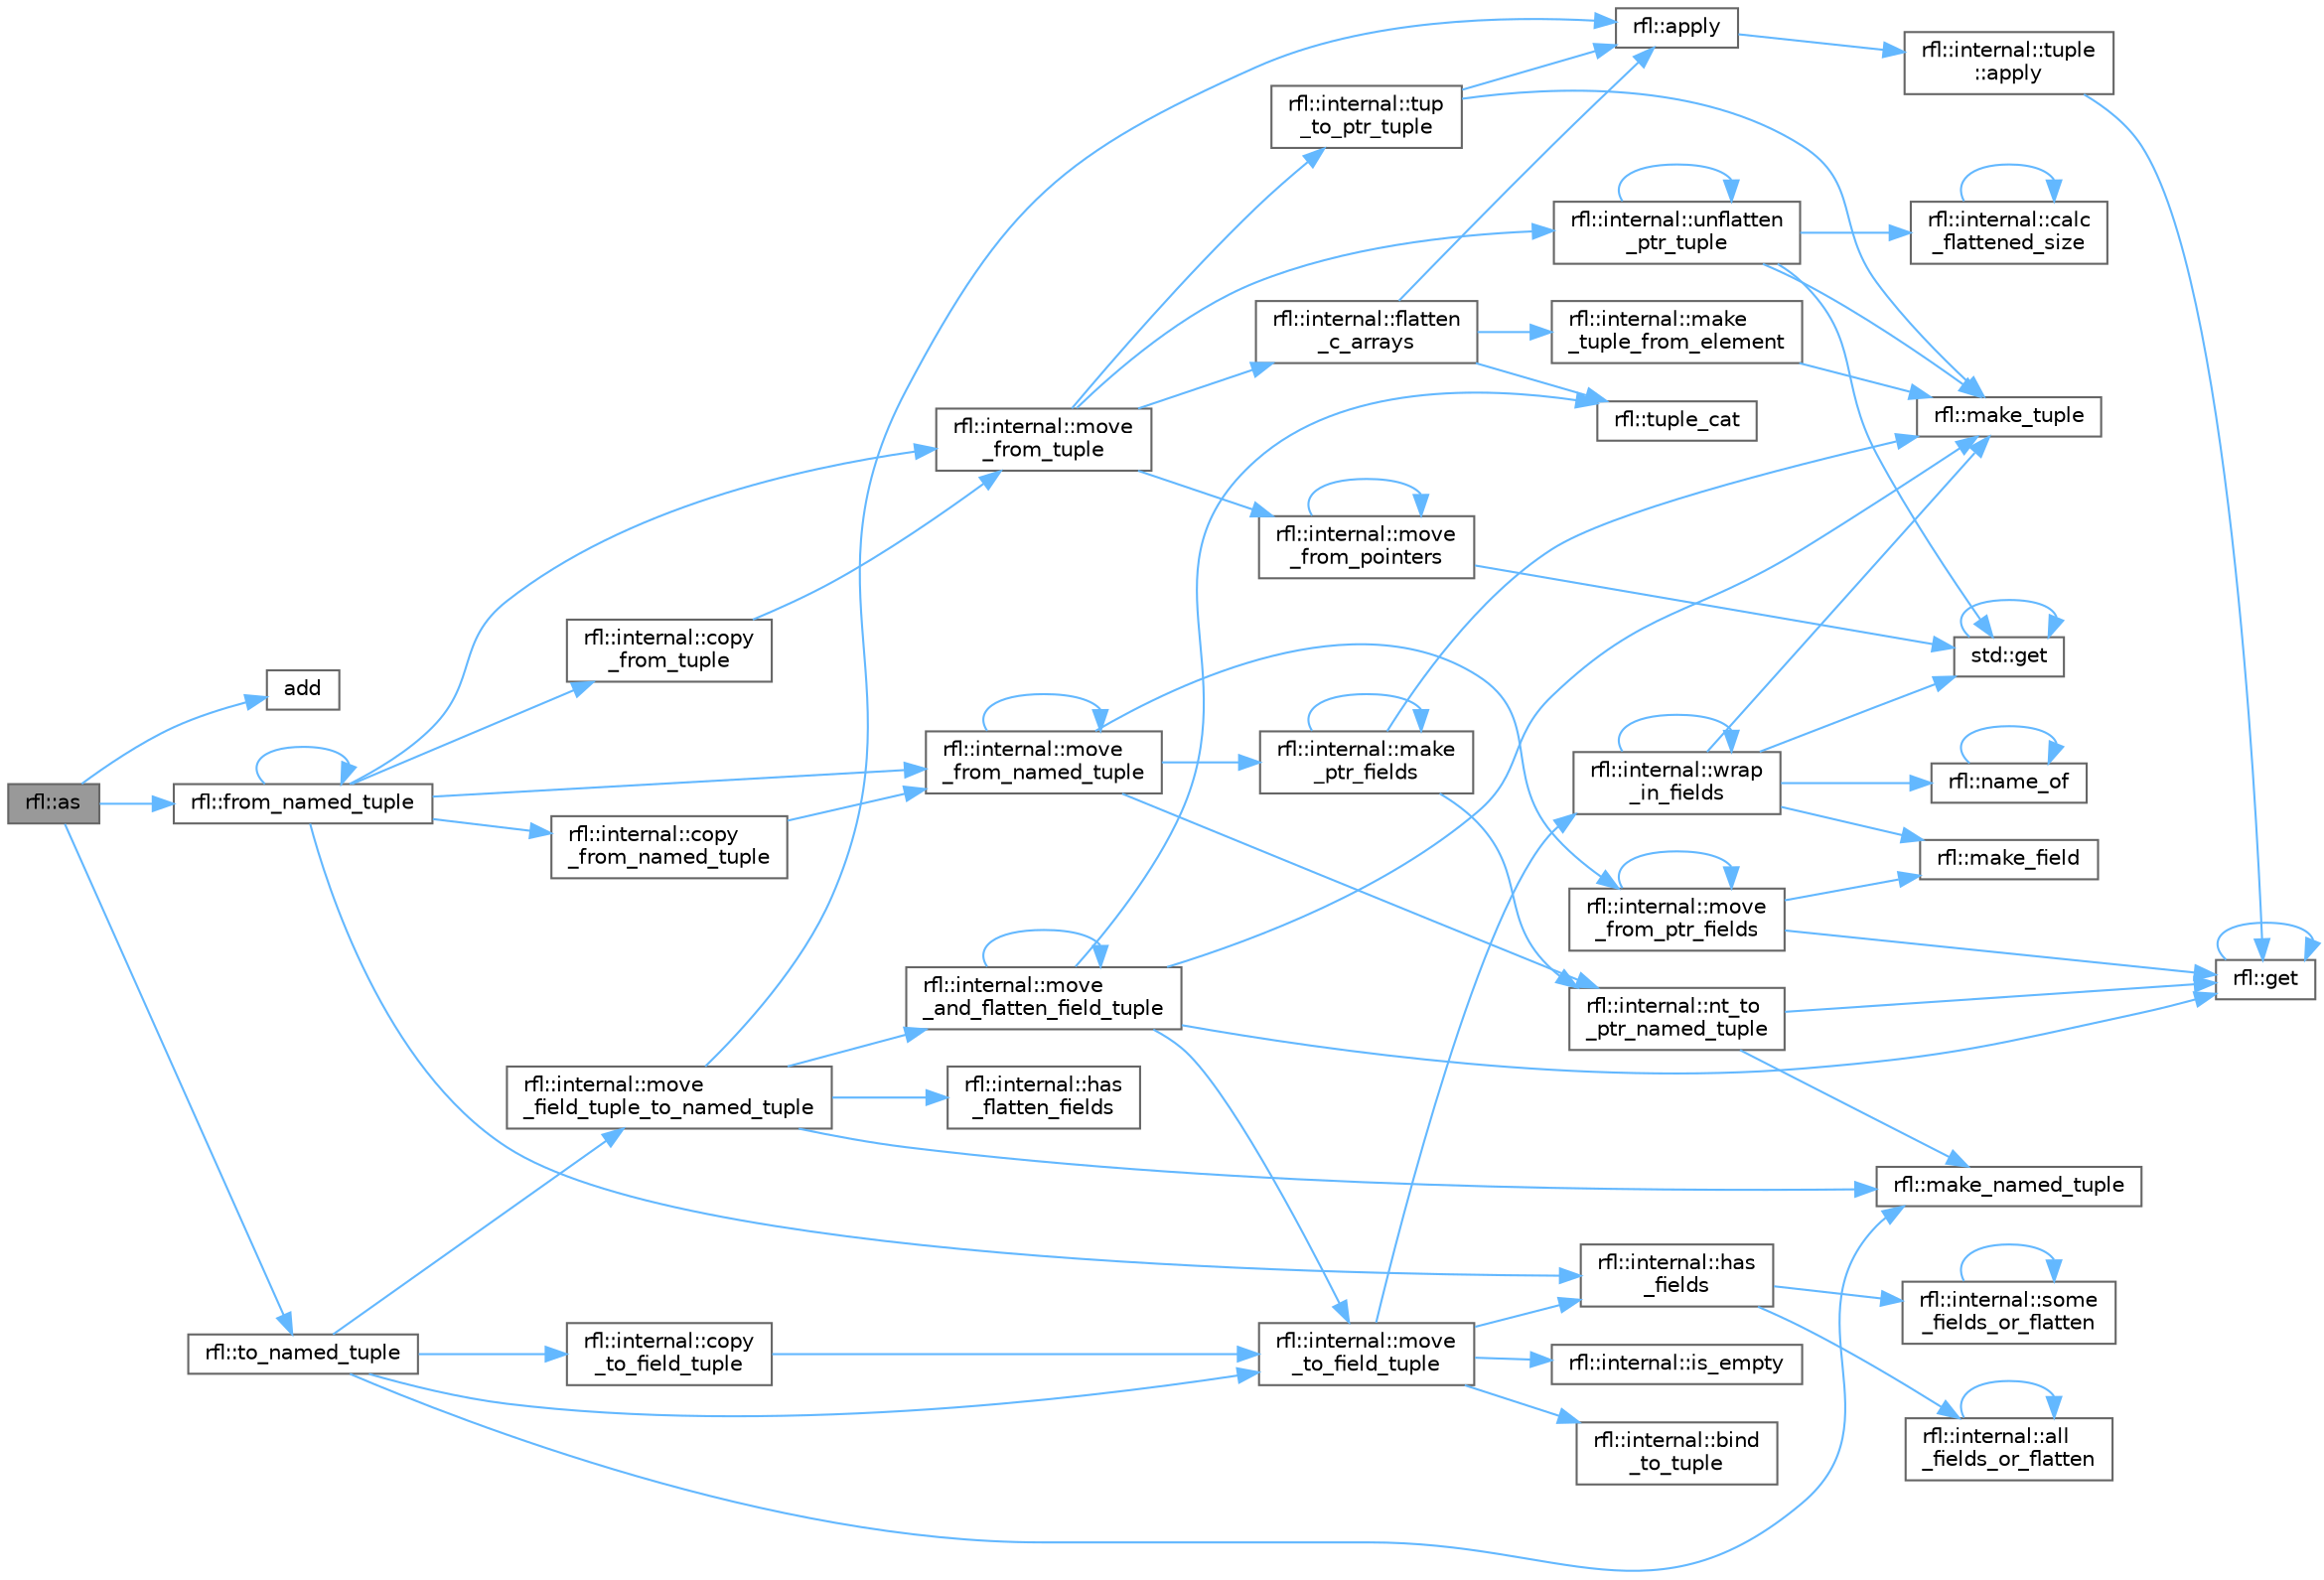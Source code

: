 digraph "rfl::as"
{
 // LATEX_PDF_SIZE
  bgcolor="transparent";
  edge [fontname=Helvetica,fontsize=10,labelfontname=Helvetica,labelfontsize=10];
  node [fontname=Helvetica,fontsize=10,shape=box,height=0.2,width=0.4];
  rankdir="LR";
  Node1 [id="Node000001",label="rfl::as",height=0.2,width=0.4,color="gray40", fillcolor="grey60", style="filled", fontcolor="black",tooltip="Generates a type T from the input values."];
  Node1 -> Node2 [id="edge73_Node000001_Node000002",color="steelblue1",style="solid",tooltip=" "];
  Node2 [id="Node000002",label="add",height=0.2,width=0.4,color="grey40", fillcolor="white", style="filled",URL="$benchmarks_2hetero__traversal_2graph_8hpp.html#a9836634ebb2ae079fb18b97205218838",tooltip=" "];
  Node1 -> Node3 [id="edge74_Node000001_Node000003",color="steelblue1",style="solid",tooltip=" "];
  Node3 [id="Node000003",label="rfl::from_named_tuple",height=0.2,width=0.4,color="grey40", fillcolor="white", style="filled",URL="$namespacerfl.html#a5acb20e6bf6611a2a9f26931513b29f7",tooltip="Generates the struct T from a named tuple."];
  Node3 -> Node4 [id="edge75_Node000003_Node000004",color="steelblue1",style="solid",tooltip=" "];
  Node4 [id="Node000004",label="rfl::internal::copy\l_from_named_tuple",height=0.2,width=0.4,color="grey40", fillcolor="white", style="filled",URL="$namespacerfl_1_1internal.html#ab3bd6885f048d2dd9270744a69ab474b",tooltip=" "];
  Node4 -> Node5 [id="edge76_Node000004_Node000005",color="steelblue1",style="solid",tooltip=" "];
  Node5 [id="Node000005",label="rfl::internal::move\l_from_named_tuple",height=0.2,width=0.4,color="grey40", fillcolor="white", style="filled",URL="$namespacerfl_1_1internal.html#ab32dd6fffdd61ee4235ef38c202990c4",tooltip=" "];
  Node5 -> Node6 [id="edge77_Node000005_Node000006",color="steelblue1",style="solid",tooltip=" "];
  Node6 [id="Node000006",label="rfl::internal::make\l_ptr_fields",height=0.2,width=0.4,color="grey40", fillcolor="white", style="filled",URL="$namespacerfl_1_1internal.html#acab75218f966cc941905524aedb58c02",tooltip=" "];
  Node6 -> Node6 [id="edge78_Node000006_Node000006",color="steelblue1",style="solid",tooltip=" "];
  Node6 -> Node7 [id="edge79_Node000006_Node000007",color="steelblue1",style="solid",tooltip=" "];
  Node7 [id="Node000007",label="rfl::make_tuple",height=0.2,width=0.4,color="grey40", fillcolor="white", style="filled",URL="$namespacerfl.html#ac71a9ec8b4d8fd347719083ec38c00f9",tooltip=" "];
  Node6 -> Node8 [id="edge80_Node000006_Node000008",color="steelblue1",style="solid",tooltip=" "];
  Node8 [id="Node000008",label="rfl::internal::nt_to\l_ptr_named_tuple",height=0.2,width=0.4,color="grey40", fillcolor="white", style="filled",URL="$namespacerfl_1_1internal.html#a444ef522c6d66572aa5cd3ccde829885",tooltip=" "];
  Node8 -> Node9 [id="edge81_Node000008_Node000009",color="steelblue1",style="solid",tooltip=" "];
  Node9 [id="Node000009",label="rfl::get",height=0.2,width=0.4,color="grey40", fillcolor="white", style="filled",URL="$namespacerfl.html#ac379420409251e5a3c0bea4a701daf0a",tooltip="Gets a field by index."];
  Node9 -> Node9 [id="edge82_Node000009_Node000009",color="steelblue1",style="solid",tooltip=" "];
  Node8 -> Node10 [id="edge83_Node000008_Node000010",color="steelblue1",style="solid",tooltip=" "];
  Node10 [id="Node000010",label="rfl::make_named_tuple",height=0.2,width=0.4,color="grey40", fillcolor="white", style="filled",URL="$namespacerfl.html#a19523aa875e6c36af474a97f28ed4002",tooltip="Explicit overload for creating empty named tuples."];
  Node5 -> Node5 [id="edge84_Node000005_Node000005",color="steelblue1",style="solid",tooltip=" "];
  Node5 -> Node11 [id="edge85_Node000005_Node000011",color="steelblue1",style="solid",tooltip=" "];
  Node11 [id="Node000011",label="rfl::internal::move\l_from_ptr_fields",height=0.2,width=0.4,color="grey40", fillcolor="white", style="filled",URL="$namespacerfl_1_1internal.html#a03c1925837f521514ca0ea0fbe67d70e",tooltip=" "];
  Node11 -> Node9 [id="edge86_Node000011_Node000009",color="steelblue1",style="solid",tooltip=" "];
  Node11 -> Node12 [id="edge87_Node000011_Node000012",color="steelblue1",style="solid",tooltip=" "];
  Node12 [id="Node000012",label="rfl::make_field",height=0.2,width=0.4,color="grey40", fillcolor="white", style="filled",URL="$namespacerfl.html#afb5f68a22d5b6a42a5b4477c35559ce9",tooltip=" "];
  Node11 -> Node11 [id="edge88_Node000011_Node000011",color="steelblue1",style="solid",tooltip=" "];
  Node5 -> Node8 [id="edge89_Node000005_Node000008",color="steelblue1",style="solid",tooltip=" "];
  Node3 -> Node13 [id="edge90_Node000003_Node000013",color="steelblue1",style="solid",tooltip=" "];
  Node13 [id="Node000013",label="rfl::internal::copy\l_from_tuple",height=0.2,width=0.4,color="grey40", fillcolor="white", style="filled",URL="$namespacerfl_1_1internal.html#abce9ff0c0618bc65381a2aed73229b55",tooltip=" "];
  Node13 -> Node14 [id="edge91_Node000013_Node000014",color="steelblue1",style="solid",tooltip=" "];
  Node14 [id="Node000014",label="rfl::internal::move\l_from_tuple",height=0.2,width=0.4,color="grey40", fillcolor="white", style="filled",URL="$namespacerfl_1_1internal.html#aa58e4e2d4ccf232ed60b5bea51401016",tooltip=" "];
  Node14 -> Node15 [id="edge92_Node000014_Node000015",color="steelblue1",style="solid",tooltip=" "];
  Node15 [id="Node000015",label="rfl::internal::flatten\l_c_arrays",height=0.2,width=0.4,color="grey40", fillcolor="white", style="filled",URL="$namespacerfl_1_1internal.html#a4dbe8a580a54b7cfff0344890e6392c1",tooltip=" "];
  Node15 -> Node16 [id="edge93_Node000015_Node000016",color="steelblue1",style="solid",tooltip=" "];
  Node16 [id="Node000016",label="rfl::apply",height=0.2,width=0.4,color="grey40", fillcolor="white", style="filled",URL="$namespacerfl.html#aaa94742afd7fde0d6d6cc59ae6d92989",tooltip=" "];
  Node16 -> Node17 [id="edge94_Node000016_Node000017",color="steelblue1",style="solid",tooltip=" "];
  Node17 [id="Node000017",label="rfl::internal::tuple\l::apply",height=0.2,width=0.4,color="grey40", fillcolor="white", style="filled",URL="$namespacerfl_1_1internal_1_1tuple.html#a5fe21ddba2943f200bc6c6e4d8d34e54",tooltip=" "];
  Node17 -> Node9 [id="edge95_Node000017_Node000009",color="steelblue1",style="solid",tooltip=" "];
  Node15 -> Node18 [id="edge96_Node000015_Node000018",color="steelblue1",style="solid",tooltip=" "];
  Node18 [id="Node000018",label="rfl::internal::make\l_tuple_from_element",height=0.2,width=0.4,color="grey40", fillcolor="white", style="filled",URL="$namespacerfl_1_1internal.html#abdf5e2782f11539609e4a3c769c48cd2",tooltip=" "];
  Node18 -> Node7 [id="edge97_Node000018_Node000007",color="steelblue1",style="solid",tooltip=" "];
  Node15 -> Node19 [id="edge98_Node000015_Node000019",color="steelblue1",style="solid",tooltip=" "];
  Node19 [id="Node000019",label="rfl::tuple_cat",height=0.2,width=0.4,color="grey40", fillcolor="white", style="filled",URL="$namespacerfl.html#ad4738e8acd2a03b1b2b01c6caa6b27e9",tooltip=" "];
  Node14 -> Node20 [id="edge99_Node000014_Node000020",color="steelblue1",style="solid",tooltip=" "];
  Node20 [id="Node000020",label="rfl::internal::move\l_from_pointers",height=0.2,width=0.4,color="grey40", fillcolor="white", style="filled",URL="$namespacerfl_1_1internal.html#ace41c57eb82cbceca911725521ec6eff",tooltip=" "];
  Node20 -> Node21 [id="edge100_Node000020_Node000021",color="steelblue1",style="solid",tooltip=" "];
  Node21 [id="Node000021",label="std::get",height=0.2,width=0.4,color="grey40", fillcolor="white", style="filled",URL="$namespacestd.html#aae41d8280b7ccc3f0e0a0be2dab21c8f",tooltip="Gets an element by index."];
  Node21 -> Node21 [id="edge101_Node000021_Node000021",color="steelblue1",style="solid",tooltip=" "];
  Node20 -> Node20 [id="edge102_Node000020_Node000020",color="steelblue1",style="solid",tooltip=" "];
  Node14 -> Node22 [id="edge103_Node000014_Node000022",color="steelblue1",style="solid",tooltip=" "];
  Node22 [id="Node000022",label="rfl::internal::tup\l_to_ptr_tuple",height=0.2,width=0.4,color="grey40", fillcolor="white", style="filled",URL="$namespacerfl_1_1internal.html#a6dffe4ba803a8738d1627a1037a5cd20",tooltip=" "];
  Node22 -> Node16 [id="edge104_Node000022_Node000016",color="steelblue1",style="solid",tooltip=" "];
  Node22 -> Node7 [id="edge105_Node000022_Node000007",color="steelblue1",style="solid",tooltip=" "];
  Node14 -> Node23 [id="edge106_Node000014_Node000023",color="steelblue1",style="solid",tooltip=" "];
  Node23 [id="Node000023",label="rfl::internal::unflatten\l_ptr_tuple",height=0.2,width=0.4,color="grey40", fillcolor="white", style="filled",URL="$namespacerfl_1_1internal.html#a85ffc3e445fc4ada6bfb09252d6dfc10",tooltip=" "];
  Node23 -> Node24 [id="edge107_Node000023_Node000024",color="steelblue1",style="solid",tooltip=" "];
  Node24 [id="Node000024",label="rfl::internal::calc\l_flattened_size",height=0.2,width=0.4,color="grey40", fillcolor="white", style="filled",URL="$namespacerfl_1_1internal.html#aeafc3ac45eed08b93136a6cee55e2c2a",tooltip=" "];
  Node24 -> Node24 [id="edge108_Node000024_Node000024",color="steelblue1",style="solid",tooltip=" "];
  Node23 -> Node21 [id="edge109_Node000023_Node000021",color="steelblue1",style="solid",tooltip=" "];
  Node23 -> Node7 [id="edge110_Node000023_Node000007",color="steelblue1",style="solid",tooltip=" "];
  Node23 -> Node23 [id="edge111_Node000023_Node000023",color="steelblue1",style="solid",tooltip=" "];
  Node3 -> Node3 [id="edge112_Node000003_Node000003",color="steelblue1",style="solid",tooltip=" "];
  Node3 -> Node25 [id="edge113_Node000003_Node000025",color="steelblue1",style="solid",tooltip=" "];
  Node25 [id="Node000025",label="rfl::internal::has\l_fields",height=0.2,width=0.4,color="grey40", fillcolor="white", style="filled",URL="$namespacerfl_1_1internal.html#a4bf6ff2224c907a5df21f524e650fd17",tooltip=" "];
  Node25 -> Node26 [id="edge114_Node000025_Node000026",color="steelblue1",style="solid",tooltip=" "];
  Node26 [id="Node000026",label="rfl::internal::all\l_fields_or_flatten",height=0.2,width=0.4,color="grey40", fillcolor="white", style="filled",URL="$namespacerfl_1_1internal.html#a012b9c8f5d6103eb084598eca9f9f631",tooltip=" "];
  Node26 -> Node26 [id="edge115_Node000026_Node000026",color="steelblue1",style="solid",tooltip=" "];
  Node25 -> Node27 [id="edge116_Node000025_Node000027",color="steelblue1",style="solid",tooltip=" "];
  Node27 [id="Node000027",label="rfl::internal::some\l_fields_or_flatten",height=0.2,width=0.4,color="grey40", fillcolor="white", style="filled",URL="$namespacerfl_1_1internal.html#a71c929c1a514d827549eb15d4355de92",tooltip=" "];
  Node27 -> Node27 [id="edge117_Node000027_Node000027",color="steelblue1",style="solid",tooltip=" "];
  Node3 -> Node5 [id="edge118_Node000003_Node000005",color="steelblue1",style="solid",tooltip=" "];
  Node3 -> Node14 [id="edge119_Node000003_Node000014",color="steelblue1",style="solid",tooltip=" "];
  Node1 -> Node28 [id="edge120_Node000001_Node000028",color="steelblue1",style="solid",tooltip=" "];
  Node28 [id="Node000028",label="rfl::to_named_tuple",height=0.2,width=0.4,color="grey40", fillcolor="white", style="filled",URL="$namespacerfl.html#a7d112596ec25825815ee5b2cae093110",tooltip=" "];
  Node28 -> Node29 [id="edge121_Node000028_Node000029",color="steelblue1",style="solid",tooltip=" "];
  Node29 [id="Node000029",label="rfl::internal::copy\l_to_field_tuple",height=0.2,width=0.4,color="grey40", fillcolor="white", style="filled",URL="$namespacerfl_1_1internal.html#a46cd2d50b0559636f35a90dcc4208f1a",tooltip=" "];
  Node29 -> Node30 [id="edge122_Node000029_Node000030",color="steelblue1",style="solid",tooltip=" "];
  Node30 [id="Node000030",label="rfl::internal::move\l_to_field_tuple",height=0.2,width=0.4,color="grey40", fillcolor="white", style="filled",URL="$namespacerfl_1_1internal.html#aeafe6541ca2d6733d59118ea9657d465",tooltip=" "];
  Node30 -> Node31 [id="edge123_Node000030_Node000031",color="steelblue1",style="solid",tooltip=" "];
  Node31 [id="Node000031",label="rfl::internal::bind\l_to_tuple",height=0.2,width=0.4,color="grey40", fillcolor="white", style="filled",URL="$namespacerfl_1_1internal.html#aaccfbbd07ded0a84498cea052cb3d443",tooltip=" "];
  Node30 -> Node25 [id="edge124_Node000030_Node000025",color="steelblue1",style="solid",tooltip=" "];
  Node30 -> Node32 [id="edge125_Node000030_Node000032",color="steelblue1",style="solid",tooltip=" "];
  Node32 [id="Node000032",label="rfl::internal::is_empty",height=0.2,width=0.4,color="grey40", fillcolor="white", style="filled",URL="$namespacerfl_1_1internal.html#a818161434e9e7892d403a7c92d7268fe",tooltip=" "];
  Node30 -> Node33 [id="edge126_Node000030_Node000033",color="steelblue1",style="solid",tooltip=" "];
  Node33 [id="Node000033",label="rfl::internal::wrap\l_in_fields",height=0.2,width=0.4,color="grey40", fillcolor="white", style="filled",URL="$namespacerfl_1_1internal.html#a75a4f615c45abce17e710e72514498d7",tooltip=" "];
  Node33 -> Node21 [id="edge127_Node000033_Node000021",color="steelblue1",style="solid",tooltip=" "];
  Node33 -> Node12 [id="edge128_Node000033_Node000012",color="steelblue1",style="solid",tooltip=" "];
  Node33 -> Node7 [id="edge129_Node000033_Node000007",color="steelblue1",style="solid",tooltip=" "];
  Node33 -> Node34 [id="edge130_Node000033_Node000034",color="steelblue1",style="solid",tooltip=" "];
  Node34 [id="Node000034",label="rfl::name_of",height=0.2,width=0.4,color="grey40", fillcolor="white", style="filled",URL="$namespacerfl.html#a90efd0c5575582354c25333fa30a8013",tooltip="Helper function to retrieve a name at compile time."];
  Node34 -> Node34 [id="edge131_Node000034_Node000034",color="steelblue1",style="solid",tooltip=" "];
  Node33 -> Node33 [id="edge132_Node000033_Node000033",color="steelblue1",style="solid",tooltip=" "];
  Node28 -> Node10 [id="edge133_Node000028_Node000010",color="steelblue1",style="solid",tooltip=" "];
  Node28 -> Node35 [id="edge134_Node000028_Node000035",color="steelblue1",style="solid",tooltip=" "];
  Node35 [id="Node000035",label="rfl::internal::move\l_field_tuple_to_named_tuple",height=0.2,width=0.4,color="grey40", fillcolor="white", style="filled",URL="$namespacerfl_1_1internal.html#ac9de9bd1edbac39d2cd1373bf84b9869",tooltip=" "];
  Node35 -> Node16 [id="edge135_Node000035_Node000016",color="steelblue1",style="solid",tooltip=" "];
  Node35 -> Node36 [id="edge136_Node000035_Node000036",color="steelblue1",style="solid",tooltip=" "];
  Node36 [id="Node000036",label="rfl::internal::has\l_flatten_fields",height=0.2,width=0.4,color="grey40", fillcolor="white", style="filled",URL="$namespacerfl_1_1internal.html#a60f5d02505f61eabff343c2f5e9c7dbe",tooltip=" "];
  Node35 -> Node10 [id="edge137_Node000035_Node000010",color="steelblue1",style="solid",tooltip=" "];
  Node35 -> Node37 [id="edge138_Node000035_Node000037",color="steelblue1",style="solid",tooltip=" "];
  Node37 [id="Node000037",label="rfl::internal::move\l_and_flatten_field_tuple",height=0.2,width=0.4,color="grey40", fillcolor="white", style="filled",URL="$namespacerfl_1_1internal.html#a2fabc9931d7056ee512c49678deb9505",tooltip=" "];
  Node37 -> Node9 [id="edge139_Node000037_Node000009",color="steelblue1",style="solid",tooltip=" "];
  Node37 -> Node7 [id="edge140_Node000037_Node000007",color="steelblue1",style="solid",tooltip=" "];
  Node37 -> Node37 [id="edge141_Node000037_Node000037",color="steelblue1",style="solid",tooltip=" "];
  Node37 -> Node30 [id="edge142_Node000037_Node000030",color="steelblue1",style="solid",tooltip=" "];
  Node37 -> Node19 [id="edge143_Node000037_Node000019",color="steelblue1",style="solid",tooltip=" "];
  Node28 -> Node30 [id="edge144_Node000028_Node000030",color="steelblue1",style="solid",tooltip=" "];
}
